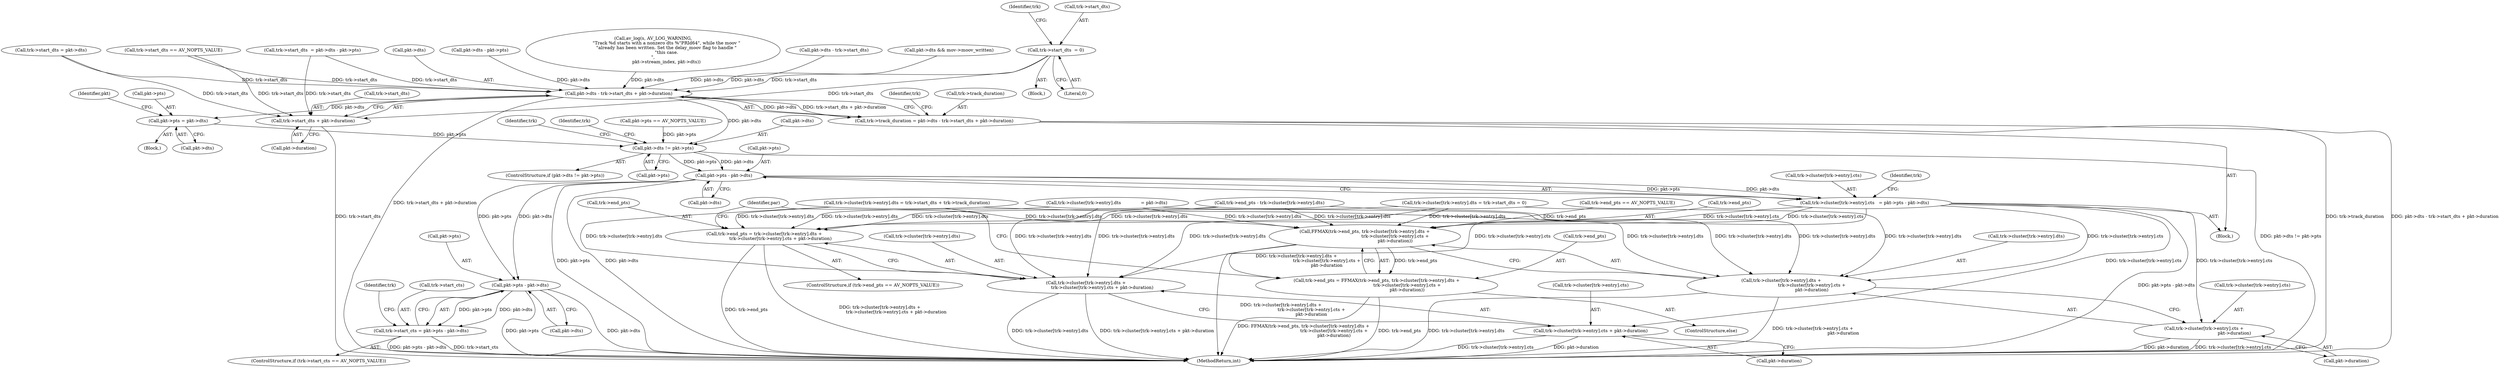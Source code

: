 digraph "0_FFmpeg_3a2d21bc5f97aa0161db3ae731fc2732be6108b8@pointer" {
"1001114" [label="(Call,trk->start_dts  = 0)"];
"1001147" [label="(Call,pkt->dts - trk->start_dts + pkt->duration)"];
"1001143" [label="(Call,trk->track_duration = pkt->dts - trk->start_dts + pkt->duration)"];
"1001174" [label="(Call,pkt->pts = pkt->dts)"];
"1001182" [label="(Call,pkt->dts != pkt->pts)"];
"1001204" [label="(Call,pkt->pts - pkt->dts)"];
"1001194" [label="(Call,trk->cluster[trk->entry].cts   = pkt->pts - pkt->dts)"];
"1001245" [label="(Call,trk->end_pts = trk->cluster[trk->entry].dts +\n                       trk->cluster[trk->entry].cts + pkt->duration)"];
"1001249" [label="(Call,trk->cluster[trk->entry].dts +\n                       trk->cluster[trk->entry].cts + pkt->duration)"];
"1001259" [label="(Call,trk->cluster[trk->entry].cts + pkt->duration)"];
"1001277" [label="(Call,FFMAX(trk->end_pts, trk->cluster[trk->entry].dts +\n                                           trk->cluster[trk->entry].cts +\n                                           pkt->duration))"];
"1001273" [label="(Call,trk->end_pts = FFMAX(trk->end_pts, trk->cluster[trk->entry].dts +\n                                           trk->cluster[trk->entry].cts +\n                                           pkt->duration))"];
"1001281" [label="(Call,trk->cluster[trk->entry].dts +\n                                           trk->cluster[trk->entry].cts +\n                                           pkt->duration)"];
"1001291" [label="(Call,trk->cluster[trk->entry].cts +\n                                           pkt->duration)"];
"1001232" [label="(Call,pkt->pts - pkt->dts)"];
"1001228" [label="(Call,trk->start_cts = pkt->pts - pkt->dts)"];
"1001151" [label="(Call,trk->start_dts + pkt->duration)"];
"1001152" [label="(Call,trk->start_dts)"];
"1001114" [label="(Call,trk->start_dts  = 0)"];
"1001195" [label="(Call,trk->cluster[trk->entry].cts)"];
"1001198" [label="(Identifier,trk)"];
"1001178" [label="(Call,pkt->dts)"];
"1001106" [label="(Block,)"];
"1001098" [label="(Call,pkt->dts - pkt->pts)"];
"1001272" [label="(ControlStructure,else)"];
"1001182" [label="(Call,pkt->dts != pkt->pts)"];
"1001233" [label="(Call,pkt->pts)"];
"1001222" [label="(ControlStructure,if (trk->start_cts == AV_NOPTS_VALUE))"];
"1001174" [label="(Call,pkt->pts = pkt->dts)"];
"1001164" [label="(Call,pkt->pts == AV_NOPTS_VALUE)"];
"1001205" [label="(Call,pkt->pts)"];
"1001246" [label="(Call,trk->end_pts)"];
"1001242" [label="(Identifier,trk)"];
"1001204" [label="(Call,pkt->pts - pkt->dts)"];
"1001155" [label="(Call,pkt->duration)"];
"1001281" [label="(Call,trk->cluster[trk->entry].dts +\n                                           trk->cluster[trk->entry].cts +\n                                           pkt->duration)"];
"1001133" [label="(Call,av_log(s, AV_LOG_WARNING,\n                   \"Track %d starts with a nonzero dts %\"PRId64\", while the moov \"\n                   \"already has been written. Set the delay_moov flag to handle \"\n                   \"this case.\n\",\n                   pkt->stream_index, pkt->dts))"];
"1001181" [label="(ControlStructure,if (pkt->dts != pkt->pts))"];
"1001048" [label="(Call,trk->cluster[trk->entry].dts = trk->start_dts = 0)"];
"1001466" [label="(MethodReturn,int)"];
"1001070" [label="(Call,trk->start_dts = pkt->dts)"];
"1001249" [label="(Call,trk->cluster[trk->entry].dts +\n                       trk->cluster[trk->entry].cts + pkt->duration)"];
"1001259" [label="(Call,trk->cluster[trk->entry].cts + pkt->duration)"];
"1001282" [label="(Call,trk->cluster[trk->entry].dts)"];
"1001094" [label="(Call,trk->start_dts  = pkt->dts - pkt->pts)"];
"1001269" [label="(Call,pkt->duration)"];
"1000945" [label="(Call,trk->cluster[trk->entry].dts = trk->start_dts + trk->track_duration)"];
"1001143" [label="(Call,trk->track_duration = pkt->dts - trk->start_dts + pkt->duration)"];
"1001064" [label="(Call,trk->start_dts == AV_NOPTS_VALUE)"];
"1001175" [label="(Call,pkt->pts)"];
"1001121" [label="(Identifier,trk)"];
"1001232" [label="(Call,pkt->pts - pkt->dts)"];
"1001277" [label="(Call,FFMAX(trk->end_pts, trk->cluster[trk->entry].dts +\n                                           trk->cluster[trk->entry].cts +\n                                           pkt->duration))"];
"1001183" [label="(Call,pkt->dts)"];
"1001273" [label="(Call,trk->end_pts = FFMAX(trk->end_pts, trk->cluster[trk->entry].dts +\n                                           trk->cluster[trk->entry].cts +\n                                           pkt->duration))"];
"1001147" [label="(Call,pkt->dts - trk->start_dts + pkt->duration)"];
"1001191" [label="(Identifier,trk)"];
"1001291" [label="(Call,trk->cluster[trk->entry].cts +\n                                           pkt->duration)"];
"1001160" [label="(Identifier,trk)"];
"1000989" [label="(Call,trk->end_pts - trk->cluster[trk->entry].dts)"];
"1001245" [label="(Call,trk->end_pts = trk->cluster[trk->entry].dts +\n                       trk->cluster[trk->entry].cts + pkt->duration)"];
"1000901" [label="(Call,trk->cluster[trk->entry].dts              = pkt->dts)"];
"1001274" [label="(Call,trk->end_pts)"];
"1001229" [label="(Call,trk->start_cts)"];
"1001008" [label="(Call,pkt->dts - trk->start_dts)"];
"1001194" [label="(Call,trk->cluster[trk->entry].cts   = pkt->pts - pkt->dts)"];
"1001301" [label="(Call,pkt->duration)"];
"1001151" [label="(Call,trk->start_dts + pkt->duration)"];
"1001115" [label="(Call,trk->start_dts)"];
"1001186" [label="(Call,pkt->pts)"];
"1001240" [label="(Call,trk->end_pts == AV_NOPTS_VALUE)"];
"1001144" [label="(Call,trk->track_duration)"];
"1000116" [label="(Block,)"];
"1001228" [label="(Call,trk->start_cts = pkt->pts - pkt->dts)"];
"1001236" [label="(Call,pkt->dts)"];
"1001239" [label="(ControlStructure,if (trk->end_pts == AV_NOPTS_VALUE))"];
"1001184" [label="(Identifier,pkt)"];
"1001250" [label="(Call,trk->cluster[trk->entry].dts)"];
"1001215" [label="(Identifier,trk)"];
"1001208" [label="(Call,pkt->dts)"];
"1001260" [label="(Call,trk->cluster[trk->entry].cts)"];
"1001292" [label="(Call,trk->cluster[trk->entry].cts)"];
"1001307" [label="(Identifier,par)"];
"1001278" [label="(Call,trk->end_pts)"];
"1001118" [label="(Literal,0)"];
"1001126" [label="(Call,pkt->dts && mov->moov_written)"];
"1001148" [label="(Call,pkt->dts)"];
"1001169" [label="(Block,)"];
"1001114" -> "1001106"  [label="AST: "];
"1001114" -> "1001118"  [label="CFG: "];
"1001115" -> "1001114"  [label="AST: "];
"1001118" -> "1001114"  [label="AST: "];
"1001121" -> "1001114"  [label="CFG: "];
"1001114" -> "1001147"  [label="DDG: trk->start_dts"];
"1001114" -> "1001151"  [label="DDG: trk->start_dts"];
"1001147" -> "1001143"  [label="AST: "];
"1001147" -> "1001151"  [label="CFG: "];
"1001148" -> "1001147"  [label="AST: "];
"1001151" -> "1001147"  [label="AST: "];
"1001143" -> "1001147"  [label="CFG: "];
"1001147" -> "1001466"  [label="DDG: trk->start_dts + pkt->duration"];
"1001147" -> "1001143"  [label="DDG: pkt->dts"];
"1001147" -> "1001143"  [label="DDG: trk->start_dts + pkt->duration"];
"1001133" -> "1001147"  [label="DDG: pkt->dts"];
"1001008" -> "1001147"  [label="DDG: pkt->dts"];
"1001126" -> "1001147"  [label="DDG: pkt->dts"];
"1001098" -> "1001147"  [label="DDG: pkt->dts"];
"1001064" -> "1001147"  [label="DDG: trk->start_dts"];
"1001070" -> "1001147"  [label="DDG: trk->start_dts"];
"1001094" -> "1001147"  [label="DDG: trk->start_dts"];
"1001147" -> "1001174"  [label="DDG: pkt->dts"];
"1001147" -> "1001182"  [label="DDG: pkt->dts"];
"1001143" -> "1000116"  [label="AST: "];
"1001144" -> "1001143"  [label="AST: "];
"1001160" -> "1001143"  [label="CFG: "];
"1001143" -> "1001466"  [label="DDG: pkt->dts - trk->start_dts + pkt->duration"];
"1001143" -> "1001466"  [label="DDG: trk->track_duration"];
"1001174" -> "1001169"  [label="AST: "];
"1001174" -> "1001178"  [label="CFG: "];
"1001175" -> "1001174"  [label="AST: "];
"1001178" -> "1001174"  [label="AST: "];
"1001184" -> "1001174"  [label="CFG: "];
"1001174" -> "1001182"  [label="DDG: pkt->pts"];
"1001182" -> "1001181"  [label="AST: "];
"1001182" -> "1001186"  [label="CFG: "];
"1001183" -> "1001182"  [label="AST: "];
"1001186" -> "1001182"  [label="AST: "];
"1001191" -> "1001182"  [label="CFG: "];
"1001198" -> "1001182"  [label="CFG: "];
"1001182" -> "1001466"  [label="DDG: pkt->dts != pkt->pts"];
"1001164" -> "1001182"  [label="DDG: pkt->pts"];
"1001182" -> "1001204"  [label="DDG: pkt->pts"];
"1001182" -> "1001204"  [label="DDG: pkt->dts"];
"1001204" -> "1001194"  [label="AST: "];
"1001204" -> "1001208"  [label="CFG: "];
"1001205" -> "1001204"  [label="AST: "];
"1001208" -> "1001204"  [label="AST: "];
"1001194" -> "1001204"  [label="CFG: "];
"1001204" -> "1001466"  [label="DDG: pkt->pts"];
"1001204" -> "1001466"  [label="DDG: pkt->dts"];
"1001204" -> "1001194"  [label="DDG: pkt->pts"];
"1001204" -> "1001194"  [label="DDG: pkt->dts"];
"1001204" -> "1001232"  [label="DDG: pkt->pts"];
"1001204" -> "1001232"  [label="DDG: pkt->dts"];
"1001194" -> "1000116"  [label="AST: "];
"1001195" -> "1001194"  [label="AST: "];
"1001215" -> "1001194"  [label="CFG: "];
"1001194" -> "1001466"  [label="DDG: pkt->pts - pkt->dts"];
"1001194" -> "1001245"  [label="DDG: trk->cluster[trk->entry].cts"];
"1001194" -> "1001249"  [label="DDG: trk->cluster[trk->entry].cts"];
"1001194" -> "1001259"  [label="DDG: trk->cluster[trk->entry].cts"];
"1001194" -> "1001277"  [label="DDG: trk->cluster[trk->entry].cts"];
"1001194" -> "1001281"  [label="DDG: trk->cluster[trk->entry].cts"];
"1001194" -> "1001291"  [label="DDG: trk->cluster[trk->entry].cts"];
"1001245" -> "1001239"  [label="AST: "];
"1001245" -> "1001249"  [label="CFG: "];
"1001246" -> "1001245"  [label="AST: "];
"1001249" -> "1001245"  [label="AST: "];
"1001307" -> "1001245"  [label="CFG: "];
"1001245" -> "1001466"  [label="DDG: trk->end_pts"];
"1001245" -> "1001466"  [label="DDG: trk->cluster[trk->entry].dts +\n                       trk->cluster[trk->entry].cts + pkt->duration"];
"1001048" -> "1001245"  [label="DDG: trk->cluster[trk->entry].dts"];
"1000989" -> "1001245"  [label="DDG: trk->cluster[trk->entry].dts"];
"1000945" -> "1001245"  [label="DDG: trk->cluster[trk->entry].dts"];
"1000901" -> "1001245"  [label="DDG: trk->cluster[trk->entry].dts"];
"1001249" -> "1001259"  [label="CFG: "];
"1001250" -> "1001249"  [label="AST: "];
"1001259" -> "1001249"  [label="AST: "];
"1001249" -> "1001466"  [label="DDG: trk->cluster[trk->entry].dts"];
"1001249" -> "1001466"  [label="DDG: trk->cluster[trk->entry].cts + pkt->duration"];
"1001048" -> "1001249"  [label="DDG: trk->cluster[trk->entry].dts"];
"1000989" -> "1001249"  [label="DDG: trk->cluster[trk->entry].dts"];
"1000945" -> "1001249"  [label="DDG: trk->cluster[trk->entry].dts"];
"1000901" -> "1001249"  [label="DDG: trk->cluster[trk->entry].dts"];
"1001259" -> "1001269"  [label="CFG: "];
"1001260" -> "1001259"  [label="AST: "];
"1001269" -> "1001259"  [label="AST: "];
"1001259" -> "1001466"  [label="DDG: pkt->duration"];
"1001259" -> "1001466"  [label="DDG: trk->cluster[trk->entry].cts"];
"1001277" -> "1001273"  [label="AST: "];
"1001277" -> "1001281"  [label="CFG: "];
"1001278" -> "1001277"  [label="AST: "];
"1001281" -> "1001277"  [label="AST: "];
"1001273" -> "1001277"  [label="CFG: "];
"1001277" -> "1001466"  [label="DDG: trk->cluster[trk->entry].dts +\n                                           trk->cluster[trk->entry].cts +\n                                           pkt->duration"];
"1001277" -> "1001273"  [label="DDG: trk->end_pts"];
"1001277" -> "1001273"  [label="DDG: trk->cluster[trk->entry].dts +\n                                           trk->cluster[trk->entry].cts +\n                                           pkt->duration"];
"1001240" -> "1001277"  [label="DDG: trk->end_pts"];
"1001048" -> "1001277"  [label="DDG: trk->cluster[trk->entry].dts"];
"1000989" -> "1001277"  [label="DDG: trk->cluster[trk->entry].dts"];
"1000945" -> "1001277"  [label="DDG: trk->cluster[trk->entry].dts"];
"1000901" -> "1001277"  [label="DDG: trk->cluster[trk->entry].dts"];
"1001273" -> "1001272"  [label="AST: "];
"1001274" -> "1001273"  [label="AST: "];
"1001307" -> "1001273"  [label="CFG: "];
"1001273" -> "1001466"  [label="DDG: FFMAX(trk->end_pts, trk->cluster[trk->entry].dts +\n                                           trk->cluster[trk->entry].cts +\n                                           pkt->duration)"];
"1001273" -> "1001466"  [label="DDG: trk->end_pts"];
"1001281" -> "1001291"  [label="CFG: "];
"1001282" -> "1001281"  [label="AST: "];
"1001291" -> "1001281"  [label="AST: "];
"1001281" -> "1001466"  [label="DDG: trk->cluster[trk->entry].dts"];
"1001281" -> "1001466"  [label="DDG: trk->cluster[trk->entry].cts +\n                                           pkt->duration"];
"1001048" -> "1001281"  [label="DDG: trk->cluster[trk->entry].dts"];
"1000989" -> "1001281"  [label="DDG: trk->cluster[trk->entry].dts"];
"1000945" -> "1001281"  [label="DDG: trk->cluster[trk->entry].dts"];
"1000901" -> "1001281"  [label="DDG: trk->cluster[trk->entry].dts"];
"1001291" -> "1001301"  [label="CFG: "];
"1001292" -> "1001291"  [label="AST: "];
"1001301" -> "1001291"  [label="AST: "];
"1001291" -> "1001466"  [label="DDG: pkt->duration"];
"1001291" -> "1001466"  [label="DDG: trk->cluster[trk->entry].cts"];
"1001232" -> "1001228"  [label="AST: "];
"1001232" -> "1001236"  [label="CFG: "];
"1001233" -> "1001232"  [label="AST: "];
"1001236" -> "1001232"  [label="AST: "];
"1001228" -> "1001232"  [label="CFG: "];
"1001232" -> "1001466"  [label="DDG: pkt->pts"];
"1001232" -> "1001466"  [label="DDG: pkt->dts"];
"1001232" -> "1001228"  [label="DDG: pkt->pts"];
"1001232" -> "1001228"  [label="DDG: pkt->dts"];
"1001228" -> "1001222"  [label="AST: "];
"1001229" -> "1001228"  [label="AST: "];
"1001242" -> "1001228"  [label="CFG: "];
"1001228" -> "1001466"  [label="DDG: pkt->pts - pkt->dts"];
"1001228" -> "1001466"  [label="DDG: trk->start_cts"];
"1001151" -> "1001155"  [label="CFG: "];
"1001152" -> "1001151"  [label="AST: "];
"1001155" -> "1001151"  [label="AST: "];
"1001151" -> "1001466"  [label="DDG: trk->start_dts"];
"1001064" -> "1001151"  [label="DDG: trk->start_dts"];
"1001070" -> "1001151"  [label="DDG: trk->start_dts"];
"1001094" -> "1001151"  [label="DDG: trk->start_dts"];
}
